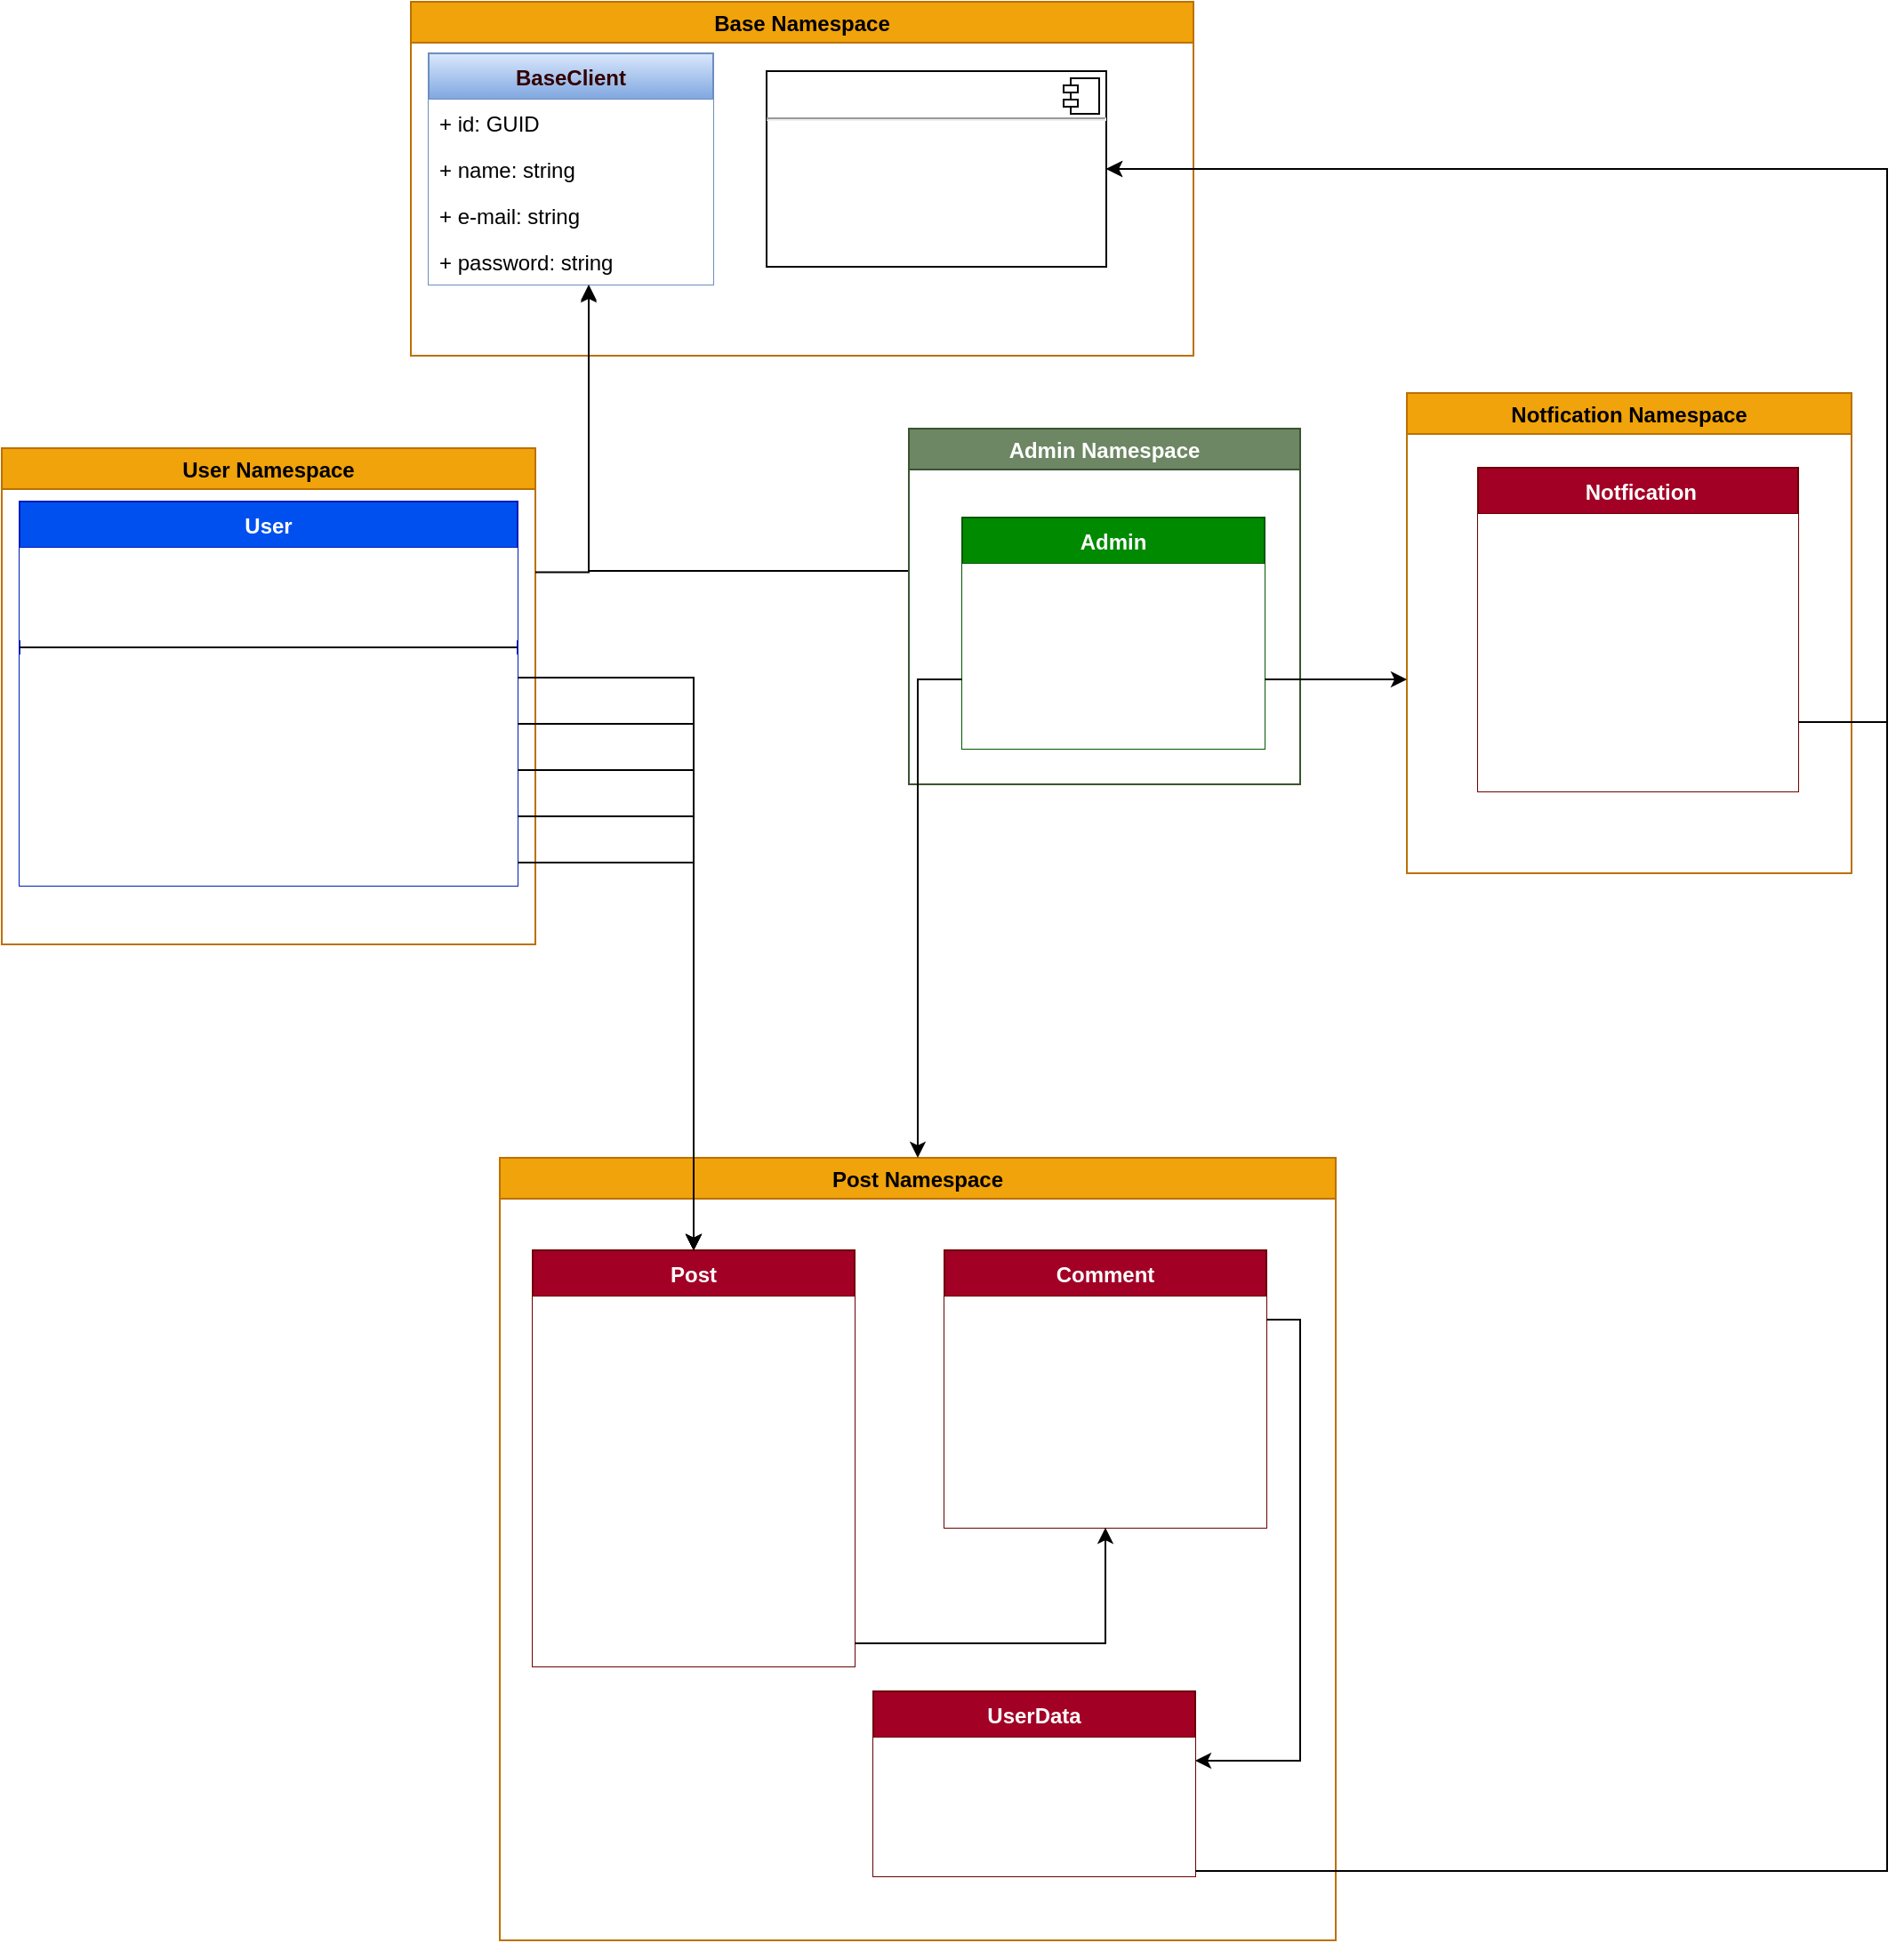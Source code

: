 <mxfile version="16.5.1" type="device"><diagram id="XogkH1zDn8N2tjIHEHWy" name="Page-1"><mxGraphModel dx="1037" dy="1040" grid="1" gridSize="10" guides="1" tooltips="1" connect="1" arrows="1" fold="1" page="0" pageScale="1" pageWidth="1100" pageHeight="850" background="none" math="0" shadow="0"><root><mxCell id="0"/><mxCell id="1" parent="0"/><mxCell id="2U-qva21rNO4u2A0k74c-18" value="User Namespace" style="swimlane;fillColor=#f0a30a;fontColor=#000000;strokeColor=#BD7000;" vertex="1" parent="1"><mxGeometry x="10" y="201" width="300" height="279" as="geometry"><mxRectangle x="140" y="200" width="130" height="23" as="alternateBounds"/></mxGeometry></mxCell><mxCell id="2U-qva21rNO4u2A0k74c-27" value="User" style="swimlane;fontStyle=1;align=center;verticalAlign=top;childLayout=stackLayout;horizontal=1;startSize=26;horizontalStack=0;resizeParent=1;resizeParentMax=0;resizeLast=0;collapsible=1;marginBottom=0;labelBorderColor=none;fillColor=#0050ef;strokeColor=#001DBC;fontColor=#ffffff;" vertex="1" parent="2U-qva21rNO4u2A0k74c-18"><mxGeometry x="10" y="30" width="280" height="216" as="geometry"/></mxCell><mxCell id="2U-qva21rNO4u2A0k74c-28" value="+ surname: string" style="text;strokeColor=none;fillColor=default;align=left;verticalAlign=top;spacingLeft=4;spacingRight=4;overflow=hidden;rotatable=0;points=[[0,0.5],[1,0.5]];portConstraint=eastwest;fontColor=#FFFFFF;" vertex="1" parent="2U-qva21rNO4u2A0k74c-27"><mxGeometry y="26" width="280" height="26" as="geometry"/></mxCell><mxCell id="2U-qva21rNO4u2A0k74c-35" value="+ age: short" style="text;strokeColor=none;fillColor=default;align=left;verticalAlign=top;spacingLeft=4;spacingRight=4;overflow=hidden;rotatable=0;points=[[0,0.5],[1,0.5]];portConstraint=eastwest;fontColor=#FFFFFF;" vertex="1" parent="2U-qva21rNO4u2A0k74c-27"><mxGeometry y="52" width="280" height="26" as="geometry"/></mxCell><mxCell id="2U-qva21rNO4u2A0k74c-90" value="" style="line;strokeWidth=1;fillColor=#000000;align=left;verticalAlign=middle;spacingTop=-1;spacingLeft=3;spacingRight=3;rotatable=0;labelPosition=right;points=[];portConstraint=eastwest;labelBorderColor=none;fontColor=#FFFFFF;" vertex="1" parent="2U-qva21rNO4u2A0k74c-27"><mxGeometry y="78" width="280" height="8" as="geometry"/></mxCell><mxCell id="2U-qva21rNO4u2A0k74c-87" value="+ Like(GUID idOfPost): void" style="text;strokeColor=none;fillColor=default;align=left;verticalAlign=top;spacingLeft=4;spacingRight=4;overflow=hidden;rotatable=0;points=[[0,0.5],[1,0.5]];portConstraint=eastwest;fontColor=#FFFFFF;" vertex="1" parent="2U-qva21rNO4u2A0k74c-27"><mxGeometry y="86" width="280" height="26" as="geometry"/></mxCell><mxCell id="2U-qva21rNO4u2A0k74c-104" value="+ Like(GUID idOfPost): void" style="text;strokeColor=none;fillColor=default;align=left;verticalAlign=top;spacingLeft=4;spacingRight=4;overflow=hidden;rotatable=0;points=[[0,0.5],[1,0.5]];portConstraint=eastwest;fontColor=#FFFFFF;" vertex="1" parent="2U-qva21rNO4u2A0k74c-27"><mxGeometry y="112" width="280" height="26" as="geometry"/></mxCell><mxCell id="2U-qva21rNO4u2A0k74c-106" value="+ DisLike(GUID idOfPost): void" style="text;strokeColor=none;fillColor=default;align=left;verticalAlign=top;spacingLeft=4;spacingRight=4;overflow=hidden;rotatable=0;points=[[0,0.5],[1,0.5]];portConstraint=eastwest;fontColor=#FFFFFF;" vertex="1" parent="2U-qva21rNO4u2A0k74c-27"><mxGeometry y="138" width="280" height="26" as="geometry"/></mxCell><mxCell id="2U-qva21rNO4u2A0k74c-96" value="+ DisLike(GUID idOfPost): void" style="text;strokeColor=none;fillColor=default;align=left;verticalAlign=top;spacingLeft=4;spacingRight=4;overflow=hidden;rotatable=0;points=[[0,0.5],[1,0.5]];portConstraint=eastwest;fontColor=#FFFFFF;" vertex="1" parent="2U-qva21rNO4u2A0k74c-27"><mxGeometry y="164" width="280" height="26" as="geometry"/></mxCell><mxCell id="2U-qva21rNO4u2A0k74c-103" value="+ Comment(GUID idOfPost): void" style="text;strokeColor=none;fillColor=default;align=left;verticalAlign=top;spacingLeft=4;spacingRight=4;overflow=hidden;rotatable=0;points=[[0,0.5],[1,0.5]];portConstraint=eastwest;fontColor=#FFFFFF;" vertex="1" parent="2U-qva21rNO4u2A0k74c-27"><mxGeometry y="190" width="280" height="26" as="geometry"/></mxCell><mxCell id="2U-qva21rNO4u2A0k74c-141" style="edgeStyle=orthogonalEdgeStyle;rounded=0;orthogonalLoop=1;jettySize=auto;html=1;fontColor=#FFFFFF;" edge="1" parent="1" source="2U-qva21rNO4u2A0k74c-39"><mxGeometry relative="1" as="geometry"><mxPoint x="340" y="110.0" as="targetPoint"/><Array as="points"><mxPoint x="340" y="270"/></Array></mxGeometry></mxCell><mxCell id="2U-qva21rNO4u2A0k74c-39" value="Admin Namespace" style="swimlane;fillColor=#6d8764;fontColor=#ffffff;strokeColor=#3A5431;" vertex="1" parent="1"><mxGeometry x="520" y="190" width="220" height="200" as="geometry"><mxRectangle x="520" y="190" width="140" height="23" as="alternateBounds"/></mxGeometry></mxCell><mxCell id="2U-qva21rNO4u2A0k74c-40" value="Admin" style="swimlane;fontStyle=1;align=center;verticalAlign=top;childLayout=stackLayout;horizontal=1;startSize=26;horizontalStack=0;resizeParent=1;resizeParentMax=0;resizeLast=0;collapsible=1;marginBottom=0;labelBorderColor=none;fillColor=#008a00;strokeColor=#005700;fontColor=#ffffff;" vertex="1" parent="2U-qva21rNO4u2A0k74c-39"><mxGeometry x="30" y="50" width="170" height="130" as="geometry"/></mxCell><mxCell id="2U-qva21rNO4u2A0k74c-41" value="+ surname: string" style="text;strokeColor=none;fillColor=default;align=left;verticalAlign=top;spacingLeft=4;spacingRight=4;overflow=hidden;rotatable=0;points=[[0,0.5],[1,0.5]];portConstraint=eastwest;fontColor=#FFFFFF;" vertex="1" parent="2U-qva21rNO4u2A0k74c-40"><mxGeometry y="26" width="170" height="26" as="geometry"/></mxCell><mxCell id="2U-qva21rNO4u2A0k74c-42" value="+ age: short" style="text;strokeColor=none;fillColor=default;align=left;verticalAlign=top;spacingLeft=4;spacingRight=4;overflow=hidden;rotatable=0;points=[[0,0.5],[1,0.5]];portConstraint=eastwest;fontColor=#FFFFFF;" vertex="1" parent="2U-qva21rNO4u2A0k74c-40"><mxGeometry y="52" width="170" height="26" as="geometry"/></mxCell><mxCell id="2U-qva21rNO4u2A0k74c-53" value="+ Posts: List&lt;Post&gt;" style="text;strokeColor=none;fillColor=default;align=left;verticalAlign=top;spacingLeft=4;spacingRight=4;overflow=hidden;rotatable=0;points=[[0,0.5],[1,0.5]];portConstraint=eastwest;fontColor=#FFFFFF;" vertex="1" parent="2U-qva21rNO4u2A0k74c-40"><mxGeometry y="78" width="170" height="26" as="geometry"/></mxCell><mxCell id="2U-qva21rNO4u2A0k74c-55" value="+ Notfications: List&lt;Post&gt;" style="text;strokeColor=none;fillColor=default;align=left;verticalAlign=top;spacingLeft=4;spacingRight=4;overflow=hidden;rotatable=0;points=[[0,0.5],[1,0.5]];portConstraint=eastwest;fontColor=#FFFFFF;" vertex="1" parent="2U-qva21rNO4u2A0k74c-40"><mxGeometry y="104" width="170" height="26" as="geometry"/></mxCell><mxCell id="2U-qva21rNO4u2A0k74c-46" value="Post Namespace" style="swimlane;fillColor=#f0a30a;fontColor=#000000;strokeColor=#BD7000;" vertex="1" parent="1"><mxGeometry x="290" y="600" width="470" height="440" as="geometry"><mxRectangle x="205" y="470" width="130" height="23" as="alternateBounds"/></mxGeometry></mxCell><mxCell id="2U-qva21rNO4u2A0k74c-47" value="Post" style="swimlane;fontStyle=1;align=center;verticalAlign=top;childLayout=stackLayout;horizontal=1;startSize=26;horizontalStack=0;resizeParent=1;resizeParentMax=0;resizeLast=0;collapsible=1;marginBottom=0;labelBorderColor=none;fillColor=#a20025;strokeColor=#6F0000;fontColor=#ffffff;" vertex="1" parent="2U-qva21rNO4u2A0k74c-46"><mxGeometry x="18.5" y="52" width="181" height="234" as="geometry"/></mxCell><mxCell id="2U-qva21rNO4u2A0k74c-48" value="+ id: GUI" style="text;strokeColor=none;fillColor=default;align=left;verticalAlign=top;spacingLeft=4;spacingRight=4;overflow=hidden;rotatable=0;points=[[0,0.5],[1,0.5]];portConstraint=eastwest;fontColor=#FFFFFF;" vertex="1" parent="2U-qva21rNO4u2A0k74c-47"><mxGeometry y="26" width="181" height="26" as="geometry"/></mxCell><mxCell id="2U-qva21rNO4u2A0k74c-49" value="+ Content: string" style="text;strokeColor=none;fillColor=default;align=left;verticalAlign=top;spacingLeft=4;spacingRight=4;overflow=hidden;rotatable=0;points=[[0,0.5],[1,0.5]];portConstraint=eastwest;fontColor=#FFFFFF;" vertex="1" parent="2U-qva21rNO4u2A0k74c-47"><mxGeometry y="52" width="181" height="26" as="geometry"/></mxCell><mxCell id="2U-qva21rNO4u2A0k74c-50" value="+ CreationDateTime: datetime" style="text;strokeColor=none;fillColor=default;align=left;verticalAlign=top;spacingLeft=4;spacingRight=4;overflow=hidden;rotatable=0;points=[[0,0.5],[1,0.5]];portConstraint=eastwest;fontColor=#FFFFFF;" vertex="1" parent="2U-qva21rNO4u2A0k74c-47"><mxGeometry y="78" width="181" height="26" as="geometry"/></mxCell><mxCell id="2U-qva21rNO4u2A0k74c-52" value="+ LikeCount: int" style="text;strokeColor=none;fillColor=default;align=left;verticalAlign=top;spacingLeft=4;spacingRight=4;overflow=hidden;rotatable=0;points=[[0,0.5],[1,0.5]];portConstraint=eastwest;fontColor=#FFFFFF;" vertex="1" parent="2U-qva21rNO4u2A0k74c-47"><mxGeometry y="104" width="181" height="26" as="geometry"/></mxCell><mxCell id="2U-qva21rNO4u2A0k74c-86" value="+ DisLikeCount: int" style="text;strokeColor=none;fillColor=default;align=left;verticalAlign=top;spacingLeft=4;spacingRight=4;overflow=hidden;rotatable=0;points=[[0,0.5],[1,0.5]];portConstraint=eastwest;fontColor=#FFFFFF;" vertex="1" parent="2U-qva21rNO4u2A0k74c-47"><mxGeometry y="130" width="181" height="26" as="geometry"/></mxCell><mxCell id="2U-qva21rNO4u2A0k74c-51" value="+ ViewCount: int" style="text;strokeColor=none;fillColor=default;align=left;verticalAlign=top;spacingLeft=4;spacingRight=4;overflow=hidden;rotatable=0;points=[[0,0.5],[1,0.5]];portConstraint=eastwest;fontColor=#FFFFFF;" vertex="1" parent="2U-qva21rNO4u2A0k74c-47"><mxGeometry y="156" width="181" height="26" as="geometry"/></mxCell><mxCell id="2U-qva21rNO4u2A0k74c-65" value="+ CommentCount: int" style="text;strokeColor=none;fillColor=default;align=left;verticalAlign=top;spacingLeft=4;spacingRight=4;overflow=hidden;rotatable=0;points=[[0,0.5],[1,0.5]];portConstraint=eastwest;fontColor=#FFFFFF;" vertex="1" parent="2U-qva21rNO4u2A0k74c-47"><mxGeometry y="182" width="181" height="26" as="geometry"/></mxCell><mxCell id="2U-qva21rNO4u2A0k74c-66" value="+ Comments: List&lt;Comment&gt;" style="text;strokeColor=none;fillColor=default;align=left;verticalAlign=top;spacingLeft=4;spacingRight=4;overflow=hidden;rotatable=0;points=[[0,0.5],[1,0.5]];portConstraint=eastwest;fontColor=#FFFFFF;" vertex="1" parent="2U-qva21rNO4u2A0k74c-47"><mxGeometry y="208" width="181" height="26" as="geometry"/></mxCell><mxCell id="2U-qva21rNO4u2A0k74c-69" value="Comment" style="swimlane;fontStyle=1;align=center;verticalAlign=top;childLayout=stackLayout;horizontal=1;startSize=26;horizontalStack=0;resizeParent=1;resizeParentMax=0;resizeLast=0;collapsible=1;marginBottom=0;labelBorderColor=none;fillColor=#a20025;strokeColor=#6F0000;fontColor=#ffffff;" vertex="1" parent="2U-qva21rNO4u2A0k74c-46"><mxGeometry x="250" y="52" width="181" height="156" as="geometry"/></mxCell><mxCell id="2U-qva21rNO4u2A0k74c-107" value="+ UserData: UserData" style="text;strokeColor=none;fillColor=default;align=left;verticalAlign=top;spacingLeft=4;spacingRight=4;overflow=hidden;rotatable=0;points=[[0,0.5],[1,0.5]];portConstraint=eastwest;fontColor=#FFFFFF;" vertex="1" parent="2U-qva21rNO4u2A0k74c-69"><mxGeometry y="26" width="181" height="26" as="geometry"/></mxCell><mxCell id="2U-qva21rNO4u2A0k74c-71" value="+ Content: string" style="text;strokeColor=none;fillColor=default;align=left;verticalAlign=top;spacingLeft=4;spacingRight=4;overflow=hidden;rotatable=0;points=[[0,0.5],[1,0.5]];portConstraint=eastwest;fontColor=#FFFFFF;" vertex="1" parent="2U-qva21rNO4u2A0k74c-69"><mxGeometry y="52" width="181" height="26" as="geometry"/></mxCell><mxCell id="2U-qva21rNO4u2A0k74c-72" value="+ CreationDateTime: datetime" style="text;strokeColor=none;fillColor=default;align=left;verticalAlign=top;spacingLeft=4;spacingRight=4;overflow=hidden;rotatable=0;points=[[0,0.5],[1,0.5]];portConstraint=eastwest;fontColor=#FFFFFF;" vertex="1" parent="2U-qva21rNO4u2A0k74c-69"><mxGeometry y="78" width="181" height="26" as="geometry"/></mxCell><mxCell id="2U-qva21rNO4u2A0k74c-73" value="+ LikeCount: int" style="text;strokeColor=none;fillColor=default;align=left;verticalAlign=top;spacingLeft=4;spacingRight=4;overflow=hidden;rotatable=0;points=[[0,0.5],[1,0.5]];portConstraint=eastwest;fontColor=#FFFFFF;" vertex="1" parent="2U-qva21rNO4u2A0k74c-69"><mxGeometry y="104" width="181" height="26" as="geometry"/></mxCell><mxCell id="2U-qva21rNO4u2A0k74c-85" value="+ DisLikeCount: int" style="text;strokeColor=none;fillColor=default;align=left;verticalAlign=top;spacingLeft=4;spacingRight=4;overflow=hidden;rotatable=0;points=[[0,0.5],[1,0.5]];portConstraint=eastwest;fontColor=#FFFFFF;" vertex="1" parent="2U-qva21rNO4u2A0k74c-69"><mxGeometry y="130" width="181" height="26" as="geometry"/></mxCell><mxCell id="2U-qva21rNO4u2A0k74c-77" style="edgeStyle=orthogonalEdgeStyle;rounded=0;orthogonalLoop=1;jettySize=auto;html=1;fontColor=#FFFFFF;" edge="1" parent="2U-qva21rNO4u2A0k74c-46" source="2U-qva21rNO4u2A0k74c-66" target="2U-qva21rNO4u2A0k74c-69"><mxGeometry relative="1" as="geometry"/></mxCell><mxCell id="2U-qva21rNO4u2A0k74c-121" value="UserData" style="swimlane;fontStyle=1;align=center;verticalAlign=top;childLayout=stackLayout;horizontal=1;startSize=26;horizontalStack=0;resizeParent=1;resizeParentMax=0;resizeLast=0;collapsible=1;marginBottom=0;labelBorderColor=none;fillColor=#a20025;strokeColor=#6F0000;fontColor=#ffffff;" vertex="1" parent="2U-qva21rNO4u2A0k74c-46"><mxGeometry x="210" y="300" width="181" height="104" as="geometry"/></mxCell><mxCell id="2U-qva21rNO4u2A0k74c-122" value="+ IdOfUser: GUID" style="text;strokeColor=none;fillColor=default;align=left;verticalAlign=top;spacingLeft=4;spacingRight=4;overflow=hidden;rotatable=0;points=[[0,0.5],[1,0.5]];portConstraint=eastwest;fontColor=#FFFFFF;" vertex="1" parent="2U-qva21rNO4u2A0k74c-121"><mxGeometry y="26" width="181" height="26" as="geometry"/></mxCell><mxCell id="2U-qva21rNO4u2A0k74c-124" value="+ DateTime: datetime" style="text;strokeColor=none;fillColor=default;align=left;verticalAlign=top;spacingLeft=4;spacingRight=4;overflow=hidden;rotatable=0;points=[[0,0.5],[1,0.5]];portConstraint=eastwest;fontColor=#FFFFFF;" vertex="1" parent="2U-qva21rNO4u2A0k74c-121"><mxGeometry y="52" width="181" height="26" as="geometry"/></mxCell><mxCell id="2U-qva21rNO4u2A0k74c-127" value="+ Category:  ActivityCategory" style="text;strokeColor=none;fillColor=default;align=left;verticalAlign=top;spacingLeft=4;spacingRight=4;overflow=hidden;rotatable=0;points=[[0,0.5],[1,0.5]];portConstraint=eastwest;fontColor=#FFFFFF;" vertex="1" parent="2U-qva21rNO4u2A0k74c-121"><mxGeometry y="78" width="181" height="26" as="geometry"/></mxCell><mxCell id="2U-qva21rNO4u2A0k74c-144" style="edgeStyle=orthogonalEdgeStyle;rounded=0;orthogonalLoop=1;jettySize=auto;html=1;fontColor=#FFFFFF;" edge="1" parent="2U-qva21rNO4u2A0k74c-46" source="2U-qva21rNO4u2A0k74c-107" target="2U-qva21rNO4u2A0k74c-122"><mxGeometry relative="1" as="geometry"><Array as="points"><mxPoint x="450" y="91"/><mxPoint x="450" y="339"/></Array></mxGeometry></mxCell><mxCell id="2U-qva21rNO4u2A0k74c-56" value="Notfication Namespace" style="swimlane;fillColor=#f0a30a;fontColor=#000000;strokeColor=#BD7000;" vertex="1" parent="1"><mxGeometry x="800" y="170" width="250" height="270" as="geometry"><mxRectangle x="770" y="470" width="170" height="23" as="alternateBounds"/></mxGeometry></mxCell><mxCell id="2U-qva21rNO4u2A0k74c-57" value=" Notfication" style="swimlane;fontStyle=1;align=center;verticalAlign=top;childLayout=stackLayout;horizontal=1;startSize=26;horizontalStack=0;resizeParent=1;resizeParentMax=0;resizeLast=0;collapsible=1;marginBottom=0;labelBorderColor=none;fillColor=#a20025;strokeColor=#6F0000;fontColor=#ffffff;" vertex="1" parent="2U-qva21rNO4u2A0k74c-56"><mxGeometry x="40" y="42" width="180" height="182" as="geometry"/></mxCell><mxCell id="2U-qva21rNO4u2A0k74c-58" value="+ id: GUI" style="text;strokeColor=none;fillColor=default;align=left;verticalAlign=top;spacingLeft=4;spacingRight=4;overflow=hidden;rotatable=0;points=[[0,0.5],[1,0.5]];portConstraint=eastwest;fontColor=#FFFFFF;" vertex="1" parent="2U-qva21rNO4u2A0k74c-57"><mxGeometry y="26" width="180" height="26" as="geometry"/></mxCell><mxCell id="2U-qva21rNO4u2A0k74c-59" value="+ Content: string" style="text;strokeColor=none;fillColor=default;align=left;verticalAlign=top;spacingLeft=4;spacingRight=4;overflow=hidden;rotatable=0;points=[[0,0.5],[1,0.5]];portConstraint=eastwest;fontColor=#FFFFFF;" vertex="1" parent="2U-qva21rNO4u2A0k74c-57"><mxGeometry y="52" width="180" height="26" as="geometry"/></mxCell><mxCell id="2U-qva21rNO4u2A0k74c-60" value="+ CreationDateTime: datetime" style="text;strokeColor=none;fillColor=default;align=left;verticalAlign=top;spacingLeft=4;spacingRight=4;overflow=hidden;rotatable=0;points=[[0,0.5],[1,0.5]];portConstraint=eastwest;fontColor=#FFFFFF;" vertex="1" parent="2U-qva21rNO4u2A0k74c-57"><mxGeometry y="78" width="180" height="26" as="geometry"/></mxCell><mxCell id="2U-qva21rNO4u2A0k74c-61" value="+ FromUser: GUID" style="text;strokeColor=none;fillColor=default;align=left;verticalAlign=top;spacingLeft=4;spacingRight=4;overflow=hidden;rotatable=0;points=[[0,0.5],[1,0.5]];portConstraint=eastwest;fontColor=#FFFFFF;" vertex="1" parent="2U-qva21rNO4u2A0k74c-57"><mxGeometry y="104" width="180" height="26" as="geometry"/></mxCell><mxCell id="2U-qva21rNO4u2A0k74c-62" value="+ Category: ActivityCategory" style="text;strokeColor=none;fillColor=default;align=left;verticalAlign=top;spacingLeft=4;spacingRight=4;overflow=hidden;rotatable=0;points=[[0,0.5],[1,0.5]];portConstraint=eastwest;fontColor=#FFFFFF;" vertex="1" parent="2U-qva21rNO4u2A0k74c-57"><mxGeometry y="130" width="180" height="26" as="geometry"/></mxCell><mxCell id="2U-qva21rNO4u2A0k74c-83" value="+ Read: bool" style="text;strokeColor=none;fillColor=default;align=left;verticalAlign=top;spacingLeft=4;spacingRight=4;overflow=hidden;rotatable=0;points=[[0,0.5],[1,0.5]];portConstraint=eastwest;fontColor=#FFFFFF;" vertex="1" parent="2U-qva21rNO4u2A0k74c-57"><mxGeometry y="156" width="180" height="26" as="geometry"/></mxCell><mxCell id="2U-qva21rNO4u2A0k74c-81" style="edgeStyle=orthogonalEdgeStyle;rounded=0;orthogonalLoop=1;jettySize=auto;html=1;fontColor=#FFFFFF;" edge="1" parent="1" source="2U-qva21rNO4u2A0k74c-53" target="2U-qva21rNO4u2A0k74c-46"><mxGeometry relative="1" as="geometry"/></mxCell><mxCell id="2U-qva21rNO4u2A0k74c-82" style="edgeStyle=orthogonalEdgeStyle;rounded=0;orthogonalLoop=1;jettySize=auto;html=1;fontColor=#FFFFFF;" edge="1" parent="1" source="2U-qva21rNO4u2A0k74c-53" target="2U-qva21rNO4u2A0k74c-56"><mxGeometry relative="1" as="geometry"><Array as="points"><mxPoint x="850" y="331"/><mxPoint x="850" y="331"/></Array></mxGeometry></mxCell><mxCell id="2U-qva21rNO4u2A0k74c-116" style="edgeStyle=orthogonalEdgeStyle;rounded=0;orthogonalLoop=1;jettySize=auto;html=1;exitX=1;exitY=0.5;exitDx=0;exitDy=0;fontColor=#FFFFFF;" edge="1" parent="1" source="2U-qva21rNO4u2A0k74c-87" target="2U-qva21rNO4u2A0k74c-47"><mxGeometry relative="1" as="geometry"/></mxCell><mxCell id="2U-qva21rNO4u2A0k74c-117" style="edgeStyle=orthogonalEdgeStyle;rounded=0;orthogonalLoop=1;jettySize=auto;html=1;exitX=1;exitY=0.5;exitDx=0;exitDy=0;entryX=0.5;entryY=0;entryDx=0;entryDy=0;fontColor=#FFFFFF;" edge="1" parent="1" source="2U-qva21rNO4u2A0k74c-104" target="2U-qva21rNO4u2A0k74c-47"><mxGeometry relative="1" as="geometry"/></mxCell><mxCell id="2U-qva21rNO4u2A0k74c-118" style="edgeStyle=orthogonalEdgeStyle;rounded=0;orthogonalLoop=1;jettySize=auto;html=1;exitX=1;exitY=0.5;exitDx=0;exitDy=0;entryX=0.5;entryY=0;entryDx=0;entryDy=0;fontColor=#FFFFFF;" edge="1" parent="1" source="2U-qva21rNO4u2A0k74c-106" target="2U-qva21rNO4u2A0k74c-47"><mxGeometry relative="1" as="geometry"/></mxCell><mxCell id="2U-qva21rNO4u2A0k74c-119" style="edgeStyle=orthogonalEdgeStyle;rounded=0;orthogonalLoop=1;jettySize=auto;html=1;exitX=1;exitY=0.5;exitDx=0;exitDy=0;fontColor=#FFFFFF;" edge="1" parent="1" source="2U-qva21rNO4u2A0k74c-96" target="2U-qva21rNO4u2A0k74c-47"><mxGeometry relative="1" as="geometry"/></mxCell><mxCell id="2U-qva21rNO4u2A0k74c-120" style="edgeStyle=orthogonalEdgeStyle;rounded=0;orthogonalLoop=1;jettySize=auto;html=1;exitX=1;exitY=0.5;exitDx=0;exitDy=0;entryX=0.5;entryY=0;entryDx=0;entryDy=0;fontColor=#FFFFFF;" edge="1" parent="1" source="2U-qva21rNO4u2A0k74c-103" target="2U-qva21rNO4u2A0k74c-47"><mxGeometry relative="1" as="geometry"/></mxCell><mxCell id="2U-qva21rNO4u2A0k74c-130" value="Base Namespace" style="swimlane;fillColor=#f0a30a;fontColor=#000000;strokeColor=#BD7000;" vertex="1" parent="1"><mxGeometry x="240" y="-50" width="440" height="199" as="geometry"><mxRectangle x="140" y="200" width="130" height="23" as="alternateBounds"/></mxGeometry></mxCell><mxCell id="2U-qva21rNO4u2A0k74c-19" value="BaseClient" style="swimlane;fontStyle=1;align=center;verticalAlign=top;childLayout=stackLayout;horizontal=1;startSize=26;horizontalStack=0;resizeParent=1;resizeParentMax=0;resizeLast=0;collapsible=1;marginBottom=0;fillColor=#dae8fc;strokeColor=#6c8ebf;gradientColor=#7ea6e0;fontColor=#330000;" vertex="1" parent="2U-qva21rNO4u2A0k74c-130"><mxGeometry x="10" y="29" width="160" height="130" as="geometry"/></mxCell><mxCell id="2U-qva21rNO4u2A0k74c-20" value="+ id: GUID" style="text;strokeColor=none;fillColor=default;align=left;verticalAlign=top;spacingLeft=4;spacingRight=4;overflow=hidden;rotatable=0;points=[[0,0.5],[1,0.5]];portConstraint=eastwest;" vertex="1" parent="2U-qva21rNO4u2A0k74c-19"><mxGeometry y="26" width="160" height="26" as="geometry"/></mxCell><mxCell id="2U-qva21rNO4u2A0k74c-24" value="+ name: string" style="text;strokeColor=none;fillColor=default;align=left;verticalAlign=top;spacingLeft=4;spacingRight=4;overflow=hidden;rotatable=0;points=[[0,0.5],[1,0.5]];portConstraint=eastwest;" vertex="1" parent="2U-qva21rNO4u2A0k74c-19"><mxGeometry y="52" width="160" height="26" as="geometry"/></mxCell><mxCell id="2U-qva21rNO4u2A0k74c-25" value="+ e-mail: string" style="text;strokeColor=none;fillColor=default;align=left;verticalAlign=top;spacingLeft=4;spacingRight=4;overflow=hidden;rotatable=0;points=[[0,0.5],[1,0.5]];portConstraint=eastwest;" vertex="1" parent="2U-qva21rNO4u2A0k74c-19"><mxGeometry y="78" width="160" height="26" as="geometry"/></mxCell><mxCell id="2U-qva21rNO4u2A0k74c-26" value="+ password: string" style="text;strokeColor=none;fillColor=default;align=left;verticalAlign=top;spacingLeft=4;spacingRight=4;overflow=hidden;rotatable=0;points=[[0,0.5],[1,0.5]];portConstraint=eastwest;" vertex="1" parent="2U-qva21rNO4u2A0k74c-19"><mxGeometry y="104" width="160" height="26" as="geometry"/></mxCell><mxCell id="2U-qva21rNO4u2A0k74c-63" value="&lt;p style=&quot;margin: 0px ; margin-top: 6px ; text-align: center&quot;&gt;&lt;b&gt;ActivityCategory&lt;/b&gt;&lt;/p&gt;&lt;hr&gt;&lt;p style=&quot;margin: 0px ; margin-left: 8px&quot;&gt;+ LikeOfPost:&amp;nbsp;&lt;span style=&quot;white-space: pre&quot;&gt;&#9;&lt;/span&gt;&lt;span style=&quot;white-space: pre&quot;&gt;&#9;&lt;/span&gt;&amp;nbsp;0&lt;/p&gt;&lt;p style=&quot;margin: 0px ; margin-left: 8px&quot;&gt;+ DisLikeOfPost:&amp;nbsp; &amp;nbsp; &amp;nbsp; &lt;span&gt;&#9;&lt;/span&gt;1&lt;/p&gt;&lt;p style=&quot;margin: 0px 0px 0px 8px&quot;&gt;+ LikeOfCmmt:&amp;nbsp;&lt;span&gt;&#9;&lt;span style=&quot;white-space: pre&quot;&gt;&#9;&lt;/span&gt;&lt;/span&gt;&lt;span&gt;&amp;nbsp;&lt;/span&gt;2&lt;/p&gt;&lt;p style=&quot;margin: 0px 0px 0px 8px&quot;&gt;+ DisLikeOfCmmt:&amp;nbsp; &amp;nbsp; 3&lt;/p&gt;&lt;p style=&quot;margin: 0px ; margin-left: 8px&quot;&gt;+ CommentOfPost:&amp;nbsp; &amp;nbsp;4&lt;/p&gt;" style="align=left;overflow=fill;html=1;dropTarget=0;labelBorderColor=none;fontColor=#FFFFFF;" vertex="1" parent="2U-qva21rNO4u2A0k74c-130"><mxGeometry x="200" y="39" width="191" height="110" as="geometry"/></mxCell><mxCell id="2U-qva21rNO4u2A0k74c-64" value="" style="shape=component;jettyWidth=8;jettyHeight=4;labelBorderColor=none;fontColor=#FFFFFF;" vertex="1" parent="2U-qva21rNO4u2A0k74c-63"><mxGeometry x="1" width="20" height="20" relative="1" as="geometry"><mxPoint x="-24" y="4" as="offset"/></mxGeometry></mxCell><mxCell id="2U-qva21rNO4u2A0k74c-140" style="edgeStyle=orthogonalEdgeStyle;rounded=0;orthogonalLoop=1;jettySize=auto;html=1;fontColor=#FFFFFF;exitX=1;exitY=0.25;exitDx=0;exitDy=0;" edge="1" parent="1" source="2U-qva21rNO4u2A0k74c-18" target="2U-qva21rNO4u2A0k74c-26"><mxGeometry relative="1" as="geometry"><Array as="points"><mxPoint x="340" y="271"/></Array></mxGeometry></mxCell><mxCell id="2U-qva21rNO4u2A0k74c-142" style="edgeStyle=orthogonalEdgeStyle;rounded=0;orthogonalLoop=1;jettySize=auto;html=1;entryX=1;entryY=0.5;entryDx=0;entryDy=0;fontColor=#FFFFFF;" edge="1" parent="1" source="2U-qva21rNO4u2A0k74c-62" target="2U-qva21rNO4u2A0k74c-63"><mxGeometry relative="1" as="geometry"><Array as="points"><mxPoint x="1070" y="355"/><mxPoint x="1070" y="44"/></Array></mxGeometry></mxCell><mxCell id="2U-qva21rNO4u2A0k74c-143" style="edgeStyle=orthogonalEdgeStyle;rounded=0;orthogonalLoop=1;jettySize=auto;html=1;fontColor=#FFFFFF;" edge="1" parent="1" source="2U-qva21rNO4u2A0k74c-127" target="2U-qva21rNO4u2A0k74c-63"><mxGeometry relative="1" as="geometry"><Array as="points"><mxPoint x="1070" y="1001"/><mxPoint x="1070" y="44"/></Array></mxGeometry></mxCell></root></mxGraphModel></diagram></mxfile>